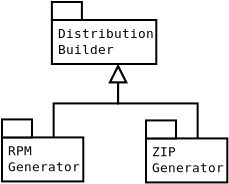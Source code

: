 <?xml version="1.0"?>
<diagram xmlns:dia="http://www.lysator.liu.se/~alla/dia/">
  <diagramdata>
    <attribute name="background">
      <color val="#ffffff"/>
    </attribute>
    <attribute name="paper">
      <composite type="paper">
        <attribute name="name">
          <string>#Letter#</string>
        </attribute>
        <attribute name="tmargin">
          <real val="2.54"/>
        </attribute>
        <attribute name="bmargin">
          <real val="2.54"/>
        </attribute>
        <attribute name="lmargin">
          <real val="2.54"/>
        </attribute>
        <attribute name="rmargin">
          <real val="2.54"/>
        </attribute>
        <attribute name="is_portrait">
          <boolean val="true"/>
        </attribute>
        <attribute name="scaling">
          <real val="1"/>
        </attribute>
        <attribute name="fitto">
          <boolean val="false"/>
        </attribute>
      </composite>
    </attribute>
  </diagramdata>
  <layer name="Background" visible="true">
    <group>
      <object type="UML - SmallPackage" version="0" id="O0">
        <attribute name="obj_pos">
          <point val="4.335,4.985"/>
        </attribute>
        <attribute name="obj_bb">
          <rectangle val="4.285,4.035;11.003,7.235"/>
        </attribute>
        <attribute name="elem_corner">
          <point val="4.335,4.985"/>
        </attribute>
        <attribute name="elem_width">
          <real val="6.618"/>
        </attribute>
        <attribute name="elem_height">
          <real val="2.2"/>
        </attribute>
        <attribute name="text">
          <composite type="text">
            <attribute name="string">
              <string>#Distribution
Builder#</string>
            </attribute>
            <attribute name="font">
              <font name="Courier"/>
            </attribute>
            <attribute name="height">
              <real val="0.8"/>
            </attribute>
            <attribute name="pos">
              <point val="4.635,5.88"/>
            </attribute>
            <attribute name="color">
              <color val="#000000"/>
            </attribute>
            <attribute name="alignment">
              <enum val="0"/>
            </attribute>
          </composite>
        </attribute>
      </object>
      <object type="UML - SmallPackage" version="0" id="O1">
        <attribute name="obj_pos">
          <point val="1.84,10.856"/>
        </attribute>
        <attribute name="obj_bb">
          <rectangle val="1.79,9.906;7.053,13.106"/>
        </attribute>
        <attribute name="elem_corner">
          <point val="1.84,10.856"/>
        </attribute>
        <attribute name="elem_width">
          <real val="5.163"/>
        </attribute>
        <attribute name="elem_height">
          <real val="2.2"/>
        </attribute>
        <attribute name="text">
          <composite type="text">
            <attribute name="string">
              <string>#RPM
Generator#</string>
            </attribute>
            <attribute name="font">
              <font name="Courier"/>
            </attribute>
            <attribute name="height">
              <real val="0.8"/>
            </attribute>
            <attribute name="pos">
              <point val="2.14,11.751"/>
            </attribute>
            <attribute name="color">
              <color val="#000000"/>
            </attribute>
            <attribute name="alignment">
              <enum val="0"/>
            </attribute>
          </composite>
        </attribute>
      </object>
      <object type="UML - SmallPackage" version="0" id="O2">
        <attribute name="obj_pos">
          <point val="9.04,10.906"/>
        </attribute>
        <attribute name="obj_bb">
          <rectangle val="8.99,9.956;14.253,13.156"/>
        </attribute>
        <attribute name="elem_corner">
          <point val="9.04,10.906"/>
        </attribute>
        <attribute name="elem_width">
          <real val="5.163"/>
        </attribute>
        <attribute name="elem_height">
          <real val="2.2"/>
        </attribute>
        <attribute name="text">
          <composite type="text">
            <attribute name="string">
              <string>#ZIP
Generator#</string>
            </attribute>
            <attribute name="font">
              <font name="Courier"/>
            </attribute>
            <attribute name="height">
              <real val="0.8"/>
            </attribute>
            <attribute name="pos">
              <point val="9.34,11.801"/>
            </attribute>
            <attribute name="color">
              <color val="#000000"/>
            </attribute>
            <attribute name="alignment">
              <enum val="0"/>
            </attribute>
          </composite>
        </attribute>
      </object>
      <object type="UML - Generalization" version="0" id="O3">
        <attribute name="obj_pos">
          <point val="7.644,7.185"/>
        </attribute>
        <attribute name="obj_bb">
          <rectangle val="3.572,6.335;8.494,11.706"/>
        </attribute>
        <attribute name="orth_points">
          <point val="7.644,7.185"/>
          <point val="7.644,9.156"/>
          <point val="4.422,9.156"/>
          <point val="4.422,10.856"/>
        </attribute>
        <attribute name="orth_orient">
          <enum val="1"/>
          <enum val="0"/>
          <enum val="1"/>
        </attribute>
        <attribute name="name">
          <string/>
        </attribute>
        <attribute name="stereotype">
          <string/>
        </attribute>
        <connections>
          <connection handle="0" to="O0" connection="6"/>
        </connections>
      </object>
      <object type="UML - Generalization" version="0" id="O4">
        <attribute name="obj_pos">
          <point val="7.644,7.185"/>
        </attribute>
        <attribute name="obj_bb">
          <rectangle val="6.794,6.335;12.472,11.756"/>
        </attribute>
        <attribute name="orth_points">
          <point val="7.644,7.185"/>
          <point val="7.644,9.156"/>
          <point val="11.622,9.156"/>
          <point val="11.622,10.906"/>
        </attribute>
        <attribute name="orth_orient">
          <enum val="1"/>
          <enum val="0"/>
          <enum val="1"/>
        </attribute>
        <attribute name="name">
          <string/>
        </attribute>
        <attribute name="stereotype">
          <string/>
        </attribute>
        <connections>
          <connection handle="0" to="O0" connection="6"/>
        </connections>
      </object>
    </group>
  </layer>
</diagram>
